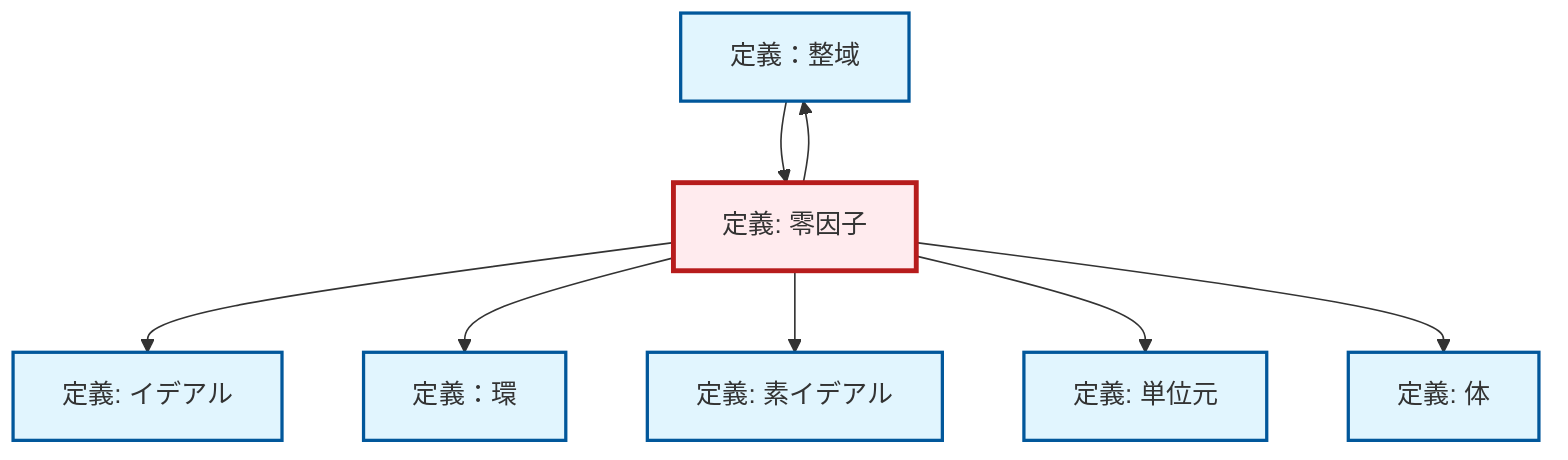 graph TD
    classDef definition fill:#e1f5fe,stroke:#01579b,stroke-width:2px
    classDef theorem fill:#f3e5f5,stroke:#4a148c,stroke-width:2px
    classDef axiom fill:#fff3e0,stroke:#e65100,stroke-width:2px
    classDef example fill:#e8f5e9,stroke:#1b5e20,stroke-width:2px
    classDef current fill:#ffebee,stroke:#b71c1c,stroke-width:3px
    def-ring["定義：環"]:::definition
    def-identity-element["定義: 単位元"]:::definition
    def-prime-ideal["定義: 素イデアル"]:::definition
    def-integral-domain["定義：整域"]:::definition
    def-zero-divisor["定義: 零因子"]:::definition
    def-ideal["定義: イデアル"]:::definition
    def-field["定義: 体"]:::definition
    def-zero-divisor --> def-ideal
    def-integral-domain --> def-zero-divisor
    def-zero-divisor --> def-ring
    def-zero-divisor --> def-prime-ideal
    def-zero-divisor --> def-integral-domain
    def-zero-divisor --> def-identity-element
    def-zero-divisor --> def-field
    class def-zero-divisor current